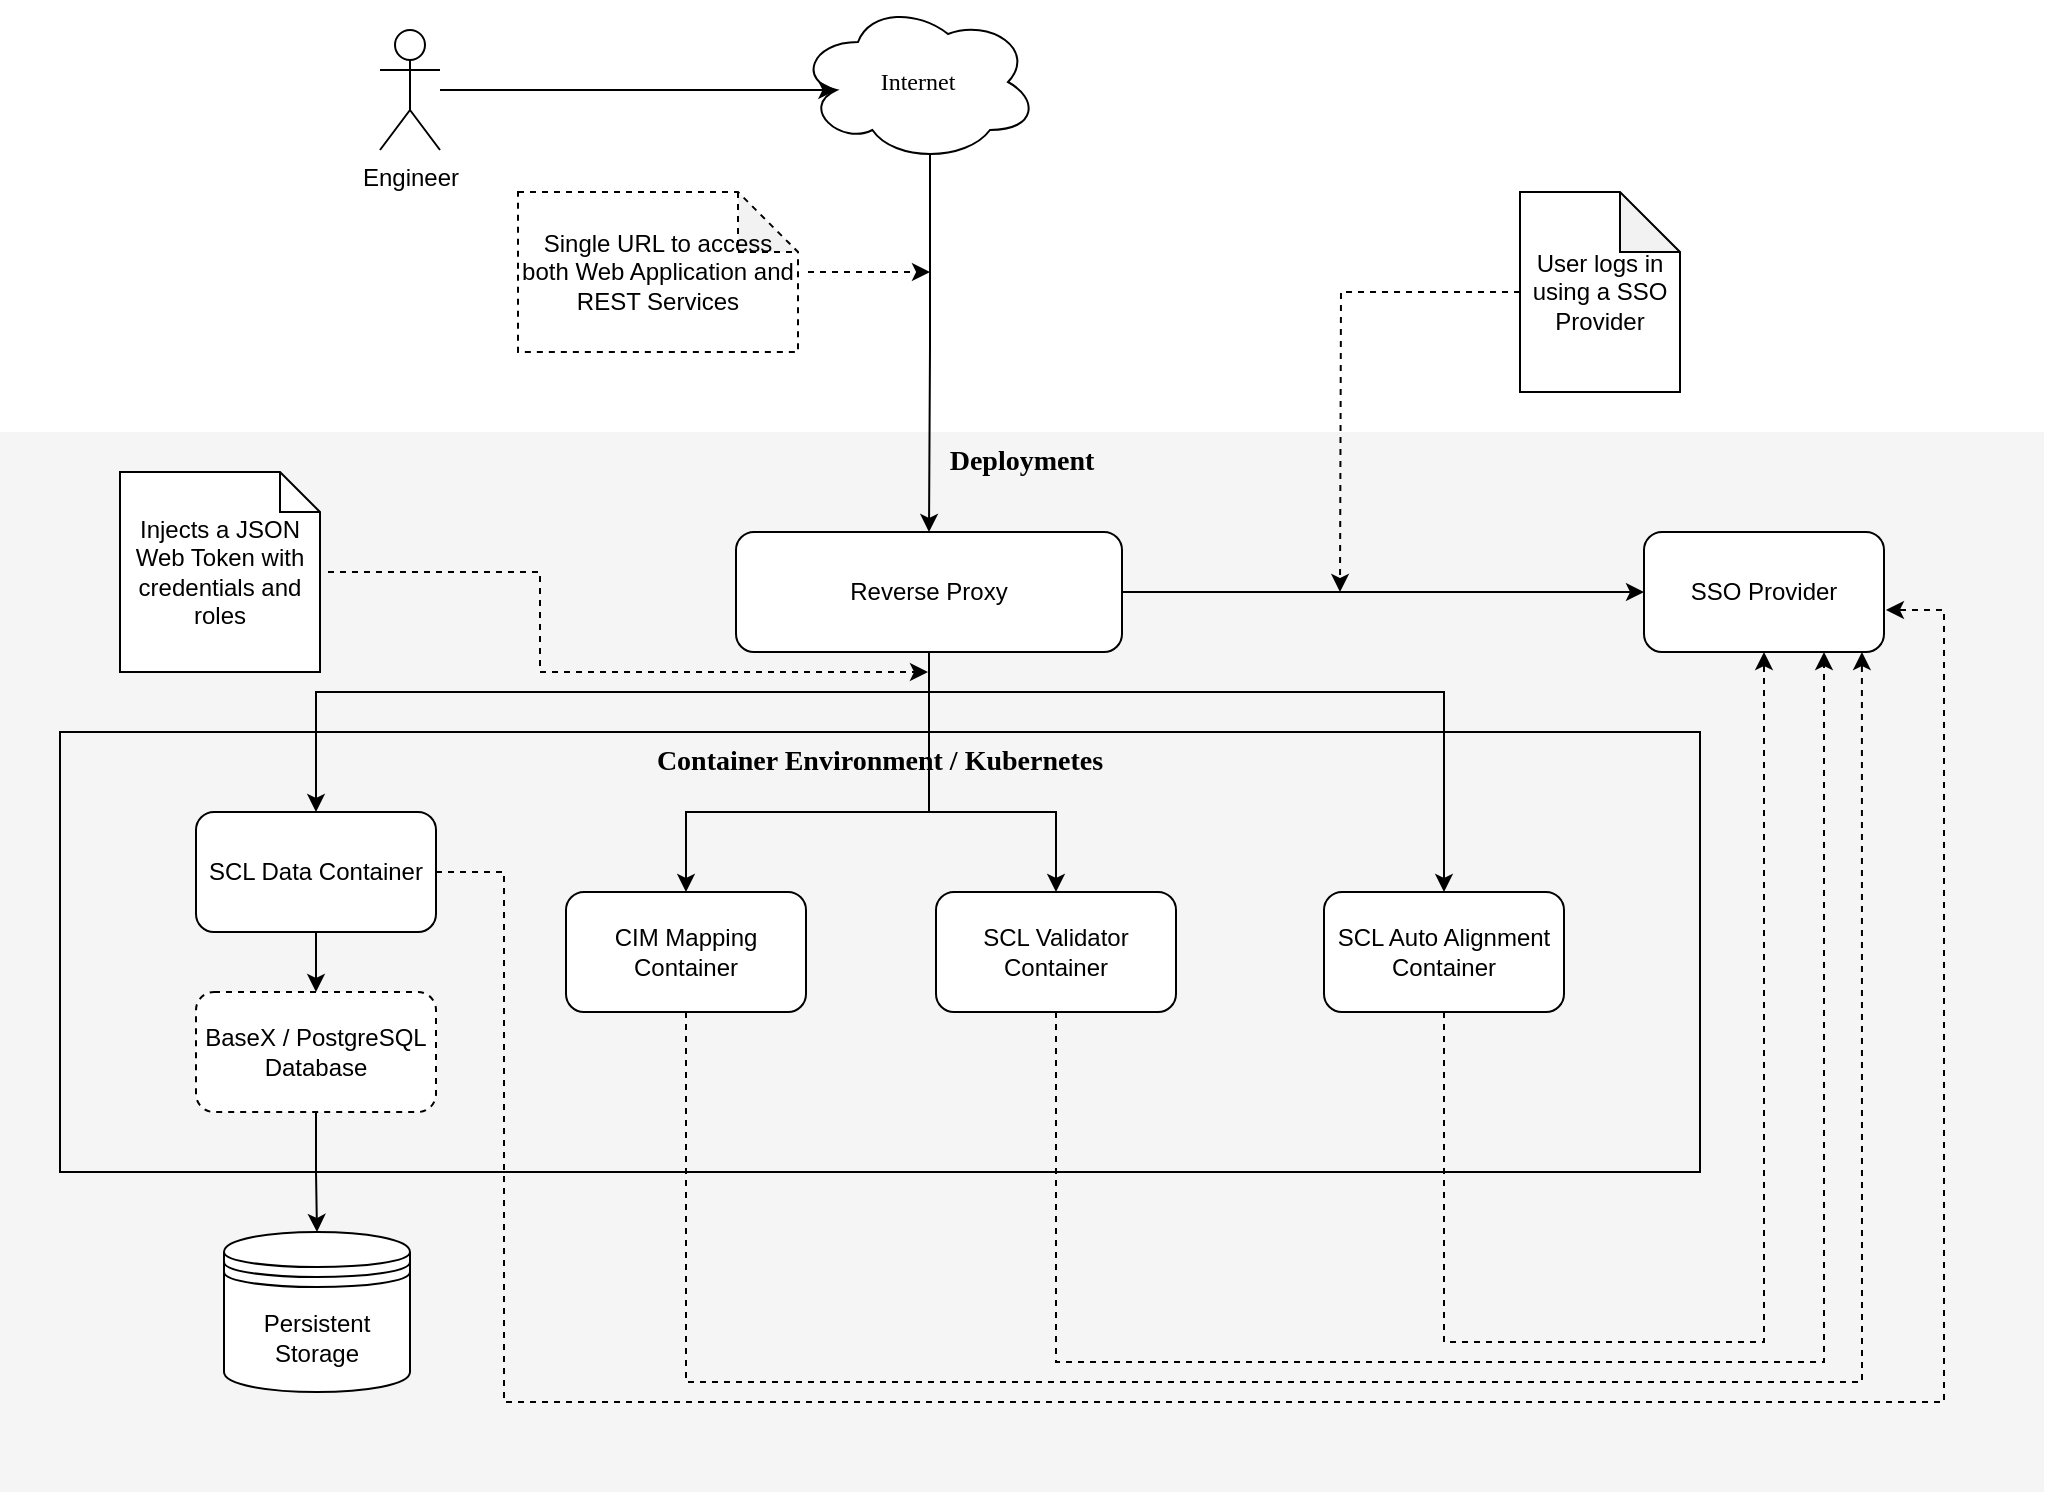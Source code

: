 <mxfile version="20.2.8" type="device"><diagram name="Page-1" id="c37626ed-c26b-45fb-9056-f9ebc6bb27b6"><mxGraphModel dx="1833" dy="981" grid="1" gridSize="10" guides="1" tooltips="1" connect="1" arrows="1" fold="1" page="1" pageScale="1" pageWidth="1100" pageHeight="850" background="none" math="0" shadow="0"><root><mxCell id="0"/><mxCell id="1" parent="0"/><mxCell id="1c7a67bf8fd3230f-82" value="Deployment" style="whiteSpace=wrap;html=1;rounded=0;shadow=0;comic=0;strokeWidth=1;fontFamily=Verdana;fontSize=14;fillColor=#f5f5f5;strokeColor=none;fontStyle=1;verticalAlign=top;" parent="1" vertex="1"><mxGeometry x="28" y="255" width="1022" height="530" as="geometry"/></mxCell><mxCell id="QFpdhg0FhGdFg5vJUvgQ-2" value="Container Environment / Kubernetes" style="whiteSpace=wrap;html=1;rounded=0;shadow=0;comic=0;strokeWidth=1;fontFamily=Verdana;fontSize=14;fillColor=#f5f5f5;strokeColor=default;fontStyle=1;verticalAlign=top;" parent="1" vertex="1"><mxGeometry x="58" y="405" width="820" height="220" as="geometry"/></mxCell><mxCell id="E31ISt160tlWDEyTjAdQ-1" style="edgeStyle=orthogonalEdgeStyle;rounded=0;orthogonalLoop=1;jettySize=auto;html=1;exitX=0.55;exitY=0.95;exitDx=0;exitDy=0;exitPerimeter=0;" parent="1" source="1c7a67bf8fd3230f-15" target="E31ISt160tlWDEyTjAdQ-5" edge="1"><mxGeometry relative="1" as="geometry"/></mxCell><mxCell id="1c7a67bf8fd3230f-15" value="Internet" style="ellipse;shape=cloud;whiteSpace=wrap;html=1;rounded=0;shadow=0;comic=0;strokeWidth=1;fontFamily=Verdana;fontSize=12;" parent="1" vertex="1"><mxGeometry x="427" y="40" width="120" height="80" as="geometry"/></mxCell><mxCell id="E31ISt160tlWDEyTjAdQ-3" style="edgeStyle=orthogonalEdgeStyle;rounded=0;orthogonalLoop=1;jettySize=auto;html=1;entryX=0.16;entryY=0.55;entryDx=0;entryDy=0;entryPerimeter=0;" parent="1" source="E31ISt160tlWDEyTjAdQ-2" target="1c7a67bf8fd3230f-15" edge="1"><mxGeometry relative="1" as="geometry"/></mxCell><mxCell id="E31ISt160tlWDEyTjAdQ-2" value="Engineer" style="shape=umlActor;verticalLabelPosition=bottom;verticalAlign=top;html=1;outlineConnect=0;" parent="1" vertex="1"><mxGeometry x="218" y="54" width="30" height="60" as="geometry"/></mxCell><mxCell id="E31ISt160tlWDEyTjAdQ-7" style="edgeStyle=orthogonalEdgeStyle;rounded=0;orthogonalLoop=1;jettySize=auto;html=1;" parent="1" source="E31ISt160tlWDEyTjAdQ-5" target="E31ISt160tlWDEyTjAdQ-6" edge="1"><mxGeometry relative="1" as="geometry"/></mxCell><mxCell id="QFpdhg0FhGdFg5vJUvgQ-11" style="edgeStyle=orthogonalEdgeStyle;rounded=0;orthogonalLoop=1;jettySize=auto;html=1;" parent="1" source="E31ISt160tlWDEyTjAdQ-5" target="QFpdhg0FhGdFg5vJUvgQ-6" edge="1"><mxGeometry relative="1" as="geometry"><Array as="points"><mxPoint x="493" y="385"/><mxPoint x="186" y="385"/></Array></mxGeometry></mxCell><mxCell id="E31ISt160tlWDEyTjAdQ-5" value="Reverse Proxy" style="rounded=1;whiteSpace=wrap;html=1;" parent="1" vertex="1"><mxGeometry x="396" y="305" width="193" height="60" as="geometry"/></mxCell><mxCell id="E31ISt160tlWDEyTjAdQ-6" value="SSO Provider" style="rounded=1;whiteSpace=wrap;html=1;" parent="1" vertex="1"><mxGeometry x="850" y="305" width="120" height="60" as="geometry"/></mxCell><mxCell id="-D1nd6uVEin9RK6Mc_Yb-5" style="edgeStyle=orthogonalEdgeStyle;rounded=0;orthogonalLoop=1;jettySize=auto;html=1;dashed=1;entryX=0.5;entryY=1;entryDx=0;entryDy=0;" edge="1" parent="1" source="QFpdhg0FhGdFg5vJUvgQ-3" target="E31ISt160tlWDEyTjAdQ-6"><mxGeometry relative="1" as="geometry"><Array as="points"><mxPoint x="750" y="710"/><mxPoint x="910" y="710"/></Array></mxGeometry></mxCell><mxCell id="QFpdhg0FhGdFg5vJUvgQ-3" value="SCL Auto Alignment Container" style="rounded=1;whiteSpace=wrap;html=1;strokeColor=default;" parent="1" vertex="1"><mxGeometry x="690" y="485" width="120" height="60" as="geometry"/></mxCell><mxCell id="-D1nd6uVEin9RK6Mc_Yb-4" style="edgeStyle=orthogonalEdgeStyle;rounded=0;orthogonalLoop=1;jettySize=auto;html=1;entryX=0.908;entryY=1;entryDx=0;entryDy=0;entryPerimeter=0;dashed=1;" edge="1" parent="1" source="QFpdhg0FhGdFg5vJUvgQ-4" target="E31ISt160tlWDEyTjAdQ-6"><mxGeometry relative="1" as="geometry"><Array as="points"><mxPoint x="371" y="730"/><mxPoint x="959" y="730"/></Array></mxGeometry></mxCell><mxCell id="QFpdhg0FhGdFg5vJUvgQ-4" value="CIM Mapping Container" style="rounded=1;whiteSpace=wrap;html=1;strokeColor=default;" parent="1" vertex="1"><mxGeometry x="311" y="485" width="120" height="60" as="geometry"/></mxCell><mxCell id="-D1nd6uVEin9RK6Mc_Yb-2" style="edgeStyle=orthogonalEdgeStyle;rounded=0;orthogonalLoop=1;jettySize=auto;html=1;entryX=0.75;entryY=1;entryDx=0;entryDy=0;dashed=1;" edge="1" parent="1" source="QFpdhg0FhGdFg5vJUvgQ-5" target="E31ISt160tlWDEyTjAdQ-6"><mxGeometry relative="1" as="geometry"><Array as="points"><mxPoint x="556" y="720"/><mxPoint x="940" y="720"/></Array></mxGeometry></mxCell><mxCell id="QFpdhg0FhGdFg5vJUvgQ-5" value="SCL Validator Container" style="rounded=1;whiteSpace=wrap;html=1;strokeColor=default;" parent="1" vertex="1"><mxGeometry x="496" y="485" width="120" height="60" as="geometry"/></mxCell><mxCell id="QFpdhg0FhGdFg5vJUvgQ-13" style="edgeStyle=orthogonalEdgeStyle;rounded=0;orthogonalLoop=1;jettySize=auto;html=1;entryX=0.5;entryY=0;entryDx=0;entryDy=0;" parent="1" source="QFpdhg0FhGdFg5vJUvgQ-6" target="QFpdhg0FhGdFg5vJUvgQ-19" edge="1"><mxGeometry relative="1" as="geometry"/></mxCell><mxCell id="-D1nd6uVEin9RK6Mc_Yb-1" style="edgeStyle=orthogonalEdgeStyle;rounded=0;orthogonalLoop=1;jettySize=auto;html=1;dashed=1;entryX=1.008;entryY=0.65;entryDx=0;entryDy=0;entryPerimeter=0;" edge="1" parent="1" source="QFpdhg0FhGdFg5vJUvgQ-6" target="E31ISt160tlWDEyTjAdQ-6"><mxGeometry relative="1" as="geometry"><Array as="points"><mxPoint x="280" y="475"/><mxPoint x="280" y="740"/><mxPoint x="1000" y="740"/><mxPoint x="1000" y="344"/></Array></mxGeometry></mxCell><mxCell id="QFpdhg0FhGdFg5vJUvgQ-6" value="SCL Data Container" style="rounded=1;whiteSpace=wrap;html=1;strokeColor=default;" parent="1" vertex="1"><mxGeometry x="126" y="445" width="120" height="60" as="geometry"/></mxCell><mxCell id="QFpdhg0FhGdFg5vJUvgQ-8" style="edgeStyle=orthogonalEdgeStyle;rounded=0;orthogonalLoop=1;jettySize=auto;html=1;" parent="1" source="E31ISt160tlWDEyTjAdQ-5" target="QFpdhg0FhGdFg5vJUvgQ-4" edge="1"><mxGeometry relative="1" as="geometry"><Array as="points"><mxPoint x="493" y="445"/><mxPoint x="371" y="445"/></Array></mxGeometry></mxCell><mxCell id="QFpdhg0FhGdFg5vJUvgQ-7" style="edgeStyle=orthogonalEdgeStyle;rounded=0;orthogonalLoop=1;jettySize=auto;html=1;" parent="1" source="E31ISt160tlWDEyTjAdQ-5" target="QFpdhg0FhGdFg5vJUvgQ-3" edge="1"><mxGeometry relative="1" as="geometry"><Array as="points"><mxPoint x="493" y="385"/><mxPoint x="750" y="385"/></Array></mxGeometry></mxCell><mxCell id="QFpdhg0FhGdFg5vJUvgQ-10" style="edgeStyle=orthogonalEdgeStyle;rounded=0;orthogonalLoop=1;jettySize=auto;html=1;" parent="1" source="E31ISt160tlWDEyTjAdQ-5" target="QFpdhg0FhGdFg5vJUvgQ-5" edge="1"><mxGeometry relative="1" as="geometry"><Array as="points"><mxPoint x="493" y="445"/><mxPoint x="556" y="445"/></Array></mxGeometry></mxCell><mxCell id="QFpdhg0FhGdFg5vJUvgQ-12" value="Persistent &lt;br&gt;Storage" style="shape=datastore;whiteSpace=wrap;html=1;strokeColor=default;" parent="1" vertex="1"><mxGeometry x="140" y="655" width="93" height="80" as="geometry"/></mxCell><mxCell id="QFpdhg0FhGdFg5vJUvgQ-16" style="edgeStyle=orthogonalEdgeStyle;rounded=0;orthogonalLoop=1;jettySize=auto;html=1;dashed=1;" parent="1" edge="1"><mxGeometry relative="1" as="geometry"><mxPoint x="492" y="375" as="targetPoint"/><mxPoint x="192" y="325" as="sourcePoint"/><Array as="points"><mxPoint x="298" y="325"/><mxPoint x="298" y="375"/></Array></mxGeometry></mxCell><mxCell id="QFpdhg0FhGdFg5vJUvgQ-14" value="Injects a JSON Web Token with credentials and roles" style="shape=note;size=20;whiteSpace=wrap;html=1;strokeColor=default;" parent="1" vertex="1"><mxGeometry x="88" y="275" width="100" height="100" as="geometry"/></mxCell><mxCell id="QFpdhg0FhGdFg5vJUvgQ-18" style="edgeStyle=orthogonalEdgeStyle;rounded=0;orthogonalLoop=1;jettySize=auto;html=1;dashed=1;" parent="1" source="QFpdhg0FhGdFg5vJUvgQ-17" edge="1"><mxGeometry relative="1" as="geometry"><mxPoint x="698" y="335" as="targetPoint"/></mxGeometry></mxCell><mxCell id="QFpdhg0FhGdFg5vJUvgQ-17" value="User logs in using a SSO Provider" style="shape=note;whiteSpace=wrap;html=1;backgroundOutline=1;darkOpacity=0.05;strokeColor=default;" parent="1" vertex="1"><mxGeometry x="788" y="135" width="80" height="100" as="geometry"/></mxCell><mxCell id="QFpdhg0FhGdFg5vJUvgQ-20" style="edgeStyle=orthogonalEdgeStyle;rounded=0;orthogonalLoop=1;jettySize=auto;html=1;entryX=0.5;entryY=0;entryDx=0;entryDy=0;" parent="1" source="QFpdhg0FhGdFg5vJUvgQ-19" target="QFpdhg0FhGdFg5vJUvgQ-12" edge="1"><mxGeometry relative="1" as="geometry"/></mxCell><mxCell id="QFpdhg0FhGdFg5vJUvgQ-19" value="BaseX / PostgreSQL Database" style="rounded=1;whiteSpace=wrap;html=1;strokeColor=default;dashed=1;" parent="1" vertex="1"><mxGeometry x="126" y="535" width="120" height="60" as="geometry"/></mxCell><mxCell id="QFpdhg0FhGdFg5vJUvgQ-23" style="edgeStyle=orthogonalEdgeStyle;rounded=0;orthogonalLoop=1;jettySize=auto;html=1;dashed=1;" parent="1" edge="1"><mxGeometry relative="1" as="geometry"><mxPoint x="493" y="175" as="targetPoint"/><mxPoint x="432" y="175" as="sourcePoint"/></mxGeometry></mxCell><mxCell id="QFpdhg0FhGdFg5vJUvgQ-22" value="Single URL to access both Web Application and REST Services" style="shape=note;whiteSpace=wrap;html=1;backgroundOutline=1;darkOpacity=0.05;dashed=1;strokeColor=default;" parent="1" vertex="1"><mxGeometry x="287" y="135" width="140" height="80" as="geometry"/></mxCell></root></mxGraphModel></diagram></mxfile>